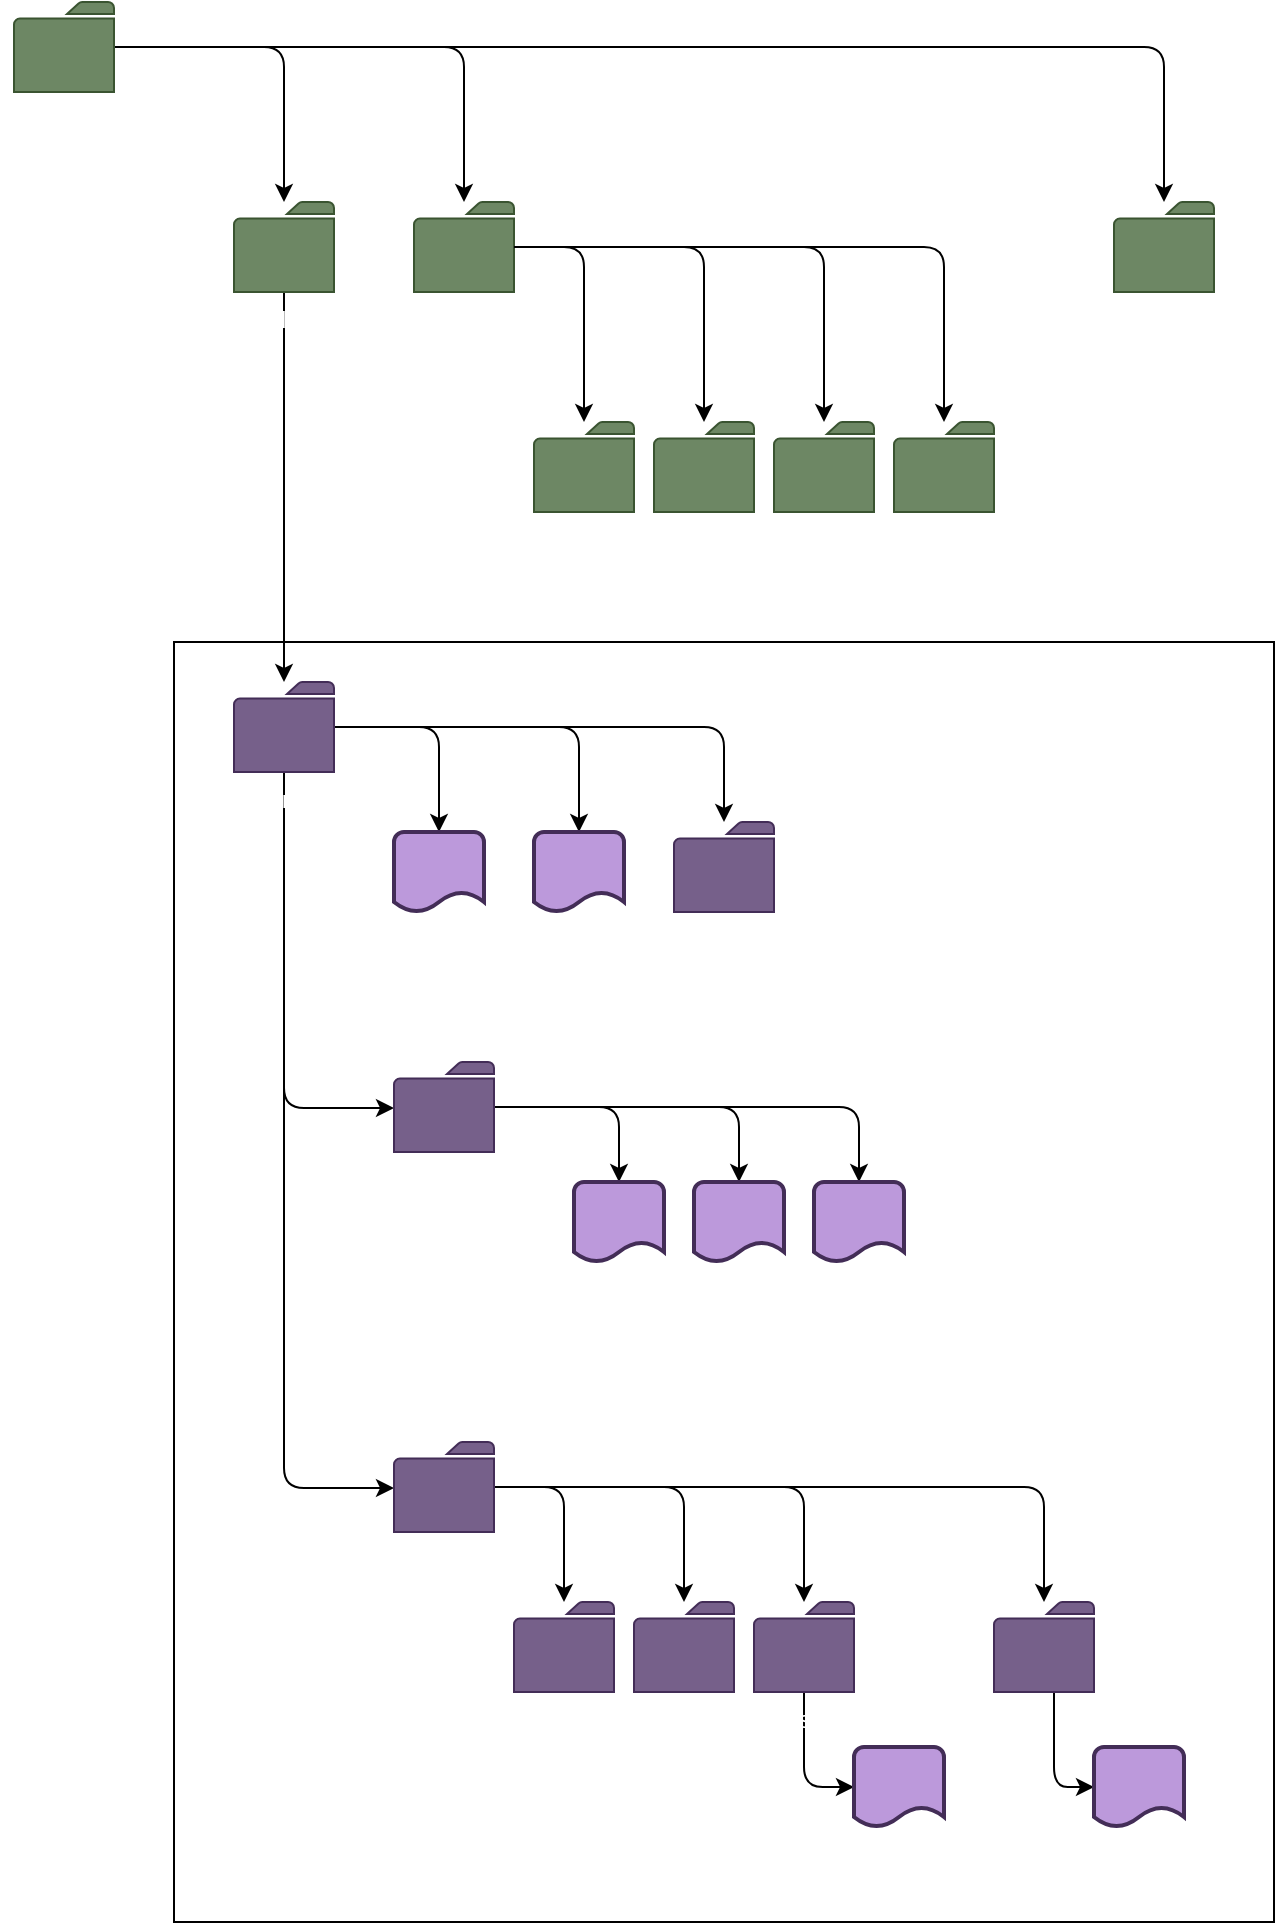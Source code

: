 <mxfile>
    <diagram id="LwUa2wQ3xNjwg4xdV4MP" name="Folders Structure">
        <mxGraphModel dx="1042" dy="790" grid="1" gridSize="10" guides="1" tooltips="1" connect="1" arrows="1" fold="1" page="1" pageScale="1" pageWidth="827" pageHeight="1169" math="0" shadow="0">
            <root>
                <mxCell id="0"/>
                <mxCell id="1" parent="0"/>
                <mxCell id="23" value="" style="rounded=0;whiteSpace=wrap;html=1;" parent="1" vertex="1">
                    <mxGeometry x="120" y="360" width="550" height="640" as="geometry"/>
                </mxCell>
                <mxCell id="8" value="" style="edgeStyle=orthogonalEdgeStyle;html=1;" parent="1" source="2" target="7" edge="1">
                    <mxGeometry relative="1" as="geometry"/>
                </mxCell>
                <mxCell id="10" value="" style="edgeStyle=orthogonalEdgeStyle;html=1;" parent="1" source="2" target="9" edge="1">
                    <mxGeometry relative="1" as="geometry"/>
                </mxCell>
                <mxCell id="12" value="" style="edgeStyle=orthogonalEdgeStyle;html=1;" parent="1" source="2" target="11" edge="1">
                    <mxGeometry relative="1" as="geometry"/>
                </mxCell>
                <mxCell id="2" value="SystemTree" style="sketch=0;pointerEvents=1;shadow=0;dashed=0;html=1;strokeColor=#3A5431;fillColor=#6d8764;labelPosition=center;verticalLabelPosition=bottom;verticalAlign=top;outlineConnect=0;align=center;shape=mxgraph.office.concepts.folder;fontColor=#ffffff;" parent="1" vertex="1">
                    <mxGeometry x="40" y="40" width="50" height="45" as="geometry"/>
                </mxCell>
                <mxCell id="7" value="Docs" style="sketch=0;pointerEvents=1;shadow=0;dashed=0;html=1;strokeColor=#3A5431;fillColor=#6d8764;labelPosition=center;verticalLabelPosition=bottom;verticalAlign=top;outlineConnect=0;align=center;shape=mxgraph.office.concepts.folder;fontColor=#ffffff;" parent="1" vertex="1">
                    <mxGeometry x="590" y="140" width="50" height="45" as="geometry"/>
                </mxCell>
                <mxCell id="14" value="" style="edgeStyle=orthogonalEdgeStyle;html=1;" parent="1" source="9" target="13" edge="1">
                    <mxGeometry relative="1" as="geometry"/>
                </mxCell>
                <mxCell id="20" value="" style="edgeStyle=orthogonalEdgeStyle;html=1;" parent="1" source="9" target="19" edge="1">
                    <mxGeometry relative="1" as="geometry"/>
                </mxCell>
                <mxCell id="55" style="edgeStyle=orthogonalEdgeStyle;html=1;" parent="1" source="9" target="54" edge="1">
                    <mxGeometry relative="1" as="geometry"/>
                </mxCell>
                <mxCell id="9" value="Libs" style="sketch=0;pointerEvents=1;shadow=0;dashed=0;html=1;strokeColor=#3A5431;fillColor=#6d8764;labelPosition=center;verticalLabelPosition=bottom;verticalAlign=top;outlineConnect=0;align=center;shape=mxgraph.office.concepts.folder;fontColor=#ffffff;" parent="1" vertex="1">
                    <mxGeometry x="240" y="140" width="50" height="45" as="geometry"/>
                </mxCell>
                <mxCell id="22" value="" style="edgeStyle=orthogonalEdgeStyle;html=1;" parent="1" source="9" target="21" edge="1">
                    <mxGeometry relative="1" as="geometry"/>
                </mxCell>
                <mxCell id="27" value="" style="edgeStyle=orthogonalEdgeStyle;html=1;" parent="1" source="11" target="26" edge="1">
                    <mxGeometry relative="1" as="geometry"/>
                </mxCell>
                <mxCell id="11" value="Modules" style="sketch=0;pointerEvents=1;shadow=0;dashed=0;html=1;strokeColor=#3A5431;fillColor=#6d8764;labelPosition=center;verticalLabelPosition=bottom;verticalAlign=top;outlineConnect=0;align=center;shape=mxgraph.office.concepts.folder;fontColor=#ffffff;" parent="1" vertex="1">
                    <mxGeometry x="150" y="140" width="50" height="45" as="geometry"/>
                </mxCell>
                <mxCell id="13" value="JavaScript" style="sketch=0;pointerEvents=1;shadow=0;dashed=0;html=1;strokeColor=#3A5431;fillColor=#6d8764;labelPosition=center;verticalLabelPosition=bottom;verticalAlign=top;outlineConnect=0;align=center;shape=mxgraph.office.concepts.folder;fontColor=#ffffff;" parent="1" vertex="1">
                    <mxGeometry x="300" y="250" width="50" height="45" as="geometry"/>
                </mxCell>
                <mxCell id="19" value="CSS" style="sketch=0;pointerEvents=1;shadow=0;dashed=0;html=1;strokeColor=#3A5431;fillColor=#6d8764;labelPosition=center;verticalLabelPosition=bottom;verticalAlign=top;outlineConnect=0;align=center;shape=mxgraph.office.concepts.folder;fontColor=#ffffff;" parent="1" vertex="1">
                    <mxGeometry x="360" y="250" width="50" height="45" as="geometry"/>
                </mxCell>
                <mxCell id="21" value="HTML" style="sketch=0;pointerEvents=1;shadow=0;dashed=0;html=1;strokeColor=#3A5431;fillColor=#6d8764;labelPosition=center;verticalLabelPosition=bottom;verticalAlign=top;outlineConnect=0;align=center;shape=mxgraph.office.concepts.folder;fontColor=#ffffff;" parent="1" vertex="1">
                    <mxGeometry x="420" y="250" width="50" height="45" as="geometry"/>
                </mxCell>
                <mxCell id="29" value="" style="edgeStyle=orthogonalEdgeStyle;html=1;" parent="1" source="26" target="28" edge="1">
                    <mxGeometry relative="1" as="geometry">
                        <Array as="points">
                            <mxPoint x="175" y="783"/>
                        </Array>
                    </mxGeometry>
                </mxCell>
                <mxCell id="33" value="" style="edgeStyle=orthogonalEdgeStyle;html=1;" parent="1" source="26" target="32" edge="1">
                    <mxGeometry relative="1" as="geometry">
                        <Array as="points">
                            <mxPoint x="175" y="593"/>
                        </Array>
                    </mxGeometry>
                </mxCell>
                <mxCell id="37" style="edgeStyle=orthogonalEdgeStyle;html=1;entryX=0.5;entryY=0;entryDx=0;entryDy=0;entryPerimeter=0;" parent="1" source="26" target="36" edge="1">
                    <mxGeometry relative="1" as="geometry"/>
                </mxCell>
                <mxCell id="53" style="edgeStyle=orthogonalEdgeStyle;html=1;" parent="1" source="26" target="52" edge="1">
                    <mxGeometry relative="1" as="geometry"/>
                </mxCell>
                <mxCell id="57" style="edgeStyle=orthogonalEdgeStyle;html=1;entryX=0.5;entryY=0;entryDx=0;entryDy=0;entryPerimeter=0;" parent="1" source="26" target="56" edge="1">
                    <mxGeometry relative="1" as="geometry"/>
                </mxCell>
                <mxCell id="26" value="{nome}" style="sketch=0;pointerEvents=1;shadow=0;dashed=0;html=1;strokeColor=#432D57;fillColor=#76608a;labelPosition=center;verticalLabelPosition=bottom;verticalAlign=top;outlineConnect=0;align=center;shape=mxgraph.office.concepts.folder;fontColor=#ffffff;" parent="1" vertex="1">
                    <mxGeometry x="150" y="380" width="50" height="45" as="geometry"/>
                </mxCell>
                <mxCell id="39" value="" style="edgeStyle=orthogonalEdgeStyle;html=1;" parent="1" source="28" target="38" edge="1">
                    <mxGeometry relative="1" as="geometry"/>
                </mxCell>
                <mxCell id="41" value="" style="edgeStyle=orthogonalEdgeStyle;html=1;" parent="1" source="28" target="40" edge="1">
                    <mxGeometry relative="1" as="geometry"/>
                </mxCell>
                <mxCell id="43" value="" style="edgeStyle=orthogonalEdgeStyle;html=1;" parent="1" source="28" target="42" edge="1">
                    <mxGeometry relative="1" as="geometry"/>
                </mxCell>
                <mxCell id="45" value="" style="edgeStyle=orthogonalEdgeStyle;html=1;" parent="1" source="28" target="44" edge="1">
                    <mxGeometry relative="1" as="geometry"/>
                </mxCell>
                <mxCell id="28" value="Code" style="sketch=0;pointerEvents=1;shadow=0;dashed=0;html=1;strokeColor=#432D57;fillColor=#76608a;labelPosition=center;verticalLabelPosition=bottom;verticalAlign=top;outlineConnect=0;align=center;shape=mxgraph.office.concepts.folder;fontColor=#ffffff;" parent="1" vertex="1">
                    <mxGeometry x="230" y="760" width="50" height="45" as="geometry"/>
                </mxCell>
                <mxCell id="47" style="edgeStyle=orthogonalEdgeStyle;html=1;" parent="1" source="32" target="46" edge="1">
                    <mxGeometry relative="1" as="geometry"/>
                </mxCell>
                <mxCell id="51" style="edgeStyle=orthogonalEdgeStyle;html=1;entryX=0.5;entryY=0;entryDx=0;entryDy=0;entryPerimeter=0;" parent="1" source="32" target="48" edge="1">
                    <mxGeometry relative="1" as="geometry"/>
                </mxCell>
                <mxCell id="59" style="edgeStyle=orthogonalEdgeStyle;html=1;" parent="1" source="32" target="58" edge="1">
                    <mxGeometry relative="1" as="geometry"/>
                </mxCell>
                <mxCell id="32" value="Docs" style="sketch=0;pointerEvents=1;shadow=0;dashed=0;html=1;strokeColor=#432D57;fillColor=#76608a;labelPosition=center;verticalLabelPosition=bottom;verticalAlign=top;outlineConnect=0;align=center;shape=mxgraph.office.concepts.folder;fontColor=#ffffff;" parent="1" vertex="1">
                    <mxGeometry x="230" y="570" width="50" height="45" as="geometry"/>
                </mxCell>
                <mxCell id="36" value="&lt;br&gt;&lt;br&gt;&lt;br&gt;&lt;br&gt;&lt;br&gt;&lt;br&gt;{nome}.html" style="strokeWidth=2;html=1;shape=mxgraph.flowchart.document2;whiteSpace=wrap;size=0.25;fillColor=#BC99DB;strokeColor=#432D57;fontColor=#ffffff;" parent="1" vertex="1">
                    <mxGeometry x="300" y="455" width="45" height="40" as="geometry"/>
                </mxCell>
                <mxCell id="61" style="edgeStyle=orthogonalEdgeStyle;html=1;entryX=0;entryY=0.5;entryDx=0;entryDy=0;entryPerimeter=0;" parent="1" source="38" target="60" edge="1">
                    <mxGeometry relative="1" as="geometry">
                        <Array as="points">
                            <mxPoint x="560" y="933"/>
                        </Array>
                    </mxGeometry>
                </mxCell>
                <mxCell id="38" value="js" style="sketch=0;pointerEvents=1;shadow=0;dashed=0;html=1;strokeColor=#432D57;fillColor=#76608a;labelPosition=center;verticalLabelPosition=bottom;verticalAlign=top;outlineConnect=0;align=center;shape=mxgraph.office.concepts.folder;fontColor=#ffffff;" parent="1" vertex="1">
                    <mxGeometry x="530" y="840" width="50" height="45" as="geometry"/>
                </mxCell>
                <mxCell id="40" value="Backup" style="sketch=0;pointerEvents=1;shadow=0;dashed=0;html=1;strokeColor=#432D57;fillColor=#76608a;labelPosition=center;verticalLabelPosition=bottom;verticalAlign=top;outlineConnect=0;align=center;shape=mxgraph.office.concepts.folder;fontColor=#ffffff;" parent="1" vertex="1">
                    <mxGeometry x="290" y="840" width="50" height="45" as="geometry"/>
                </mxCell>
                <mxCell id="63" style="edgeStyle=orthogonalEdgeStyle;html=1;entryX=0;entryY=0.5;entryDx=0;entryDy=0;entryPerimeter=0;" parent="1" source="42" target="62" edge="1">
                    <mxGeometry relative="1" as="geometry">
                        <Array as="points">
                            <mxPoint x="435" y="933"/>
                        </Array>
                    </mxGeometry>
                </mxCell>
                <mxCell id="42" value="css" style="sketch=0;pointerEvents=1;shadow=0;dashed=0;html=1;strokeColor=#432D57;fillColor=#76608a;labelPosition=center;verticalLabelPosition=bottom;verticalAlign=top;outlineConnect=0;align=center;shape=mxgraph.office.concepts.folder;fontColor=#ffffff;" parent="1" vertex="1">
                    <mxGeometry x="410" y="840" width="50" height="45" as="geometry"/>
                </mxCell>
                <mxCell id="44" value="html" style="sketch=0;pointerEvents=1;shadow=0;dashed=0;html=1;strokeColor=#432D57;fillColor=#76608a;labelPosition=center;verticalLabelPosition=bottom;verticalAlign=top;outlineConnect=0;align=center;shape=mxgraph.office.concepts.folder;fontColor=#ffffff;" parent="1" vertex="1">
                    <mxGeometry x="350" y="840" width="50" height="45" as="geometry"/>
                </mxCell>
                <mxCell id="46" value="&lt;br&gt;&lt;br&gt;&lt;br&gt;&lt;br&gt;&lt;br&gt;&lt;br&gt;{nome} MVP.gdoc" style="strokeWidth=2;html=1;shape=mxgraph.flowchart.document2;whiteSpace=wrap;size=0.25;fillColor=#BC99DB;strokeColor=#432D57;fontColor=#ffffff;" parent="1" vertex="1">
                    <mxGeometry x="320" y="630" width="45" height="40" as="geometry"/>
                </mxCell>
                <mxCell id="48" value="&lt;br&gt;&lt;br&gt;&lt;br&gt;&lt;br&gt;&lt;br&gt;&lt;br&gt;{nome} Process&lt;br&gt;.gdoc" style="strokeWidth=2;html=1;shape=mxgraph.flowchart.document2;whiteSpace=wrap;size=0.25;fillColor=#BC99DB;strokeColor=#432D57;fontColor=#ffffff;" parent="1" vertex="1">
                    <mxGeometry x="380" y="630" width="45" height="40" as="geometry"/>
                </mxCell>
                <mxCell id="52" value="Images" style="sketch=0;pointerEvents=1;shadow=0;dashed=0;html=1;strokeColor=#432D57;fillColor=#76608a;labelPosition=center;verticalLabelPosition=bottom;verticalAlign=top;outlineConnect=0;align=center;shape=mxgraph.office.concepts.folder;fontColor=#ffffff;" parent="1" vertex="1">
                    <mxGeometry x="370" y="450" width="50" height="45" as="geometry"/>
                </mxCell>
                <mxCell id="54" value="Icons" style="sketch=0;pointerEvents=1;shadow=0;dashed=0;html=1;strokeColor=#3A5431;fillColor=#6d8764;labelPosition=center;verticalLabelPosition=bottom;verticalAlign=top;outlineConnect=0;align=center;shape=mxgraph.office.concepts.folder;fontColor=#ffffff;" parent="1" vertex="1">
                    <mxGeometry x="480" y="250" width="50" height="45" as="geometry"/>
                </mxCell>
                <mxCell id="56" value="&lt;br&gt;&lt;br&gt;&lt;br&gt;&lt;br&gt;&lt;br&gt;&lt;br&gt;Icon.ico" style="strokeWidth=2;html=1;shape=mxgraph.flowchart.document2;whiteSpace=wrap;size=0.25;fillColor=#BC99DB;strokeColor=#432D57;fontColor=#ffffff;" parent="1" vertex="1">
                    <mxGeometry x="230" y="455" width="45" height="40" as="geometry"/>
                </mxCell>
                <mxCell id="58" value="&lt;br&gt;&lt;br&gt;&lt;br&gt;&lt;br&gt;&lt;br&gt;&lt;br&gt;{nome} About&lt;br&gt;.gdoc" style="strokeWidth=2;html=1;shape=mxgraph.flowchart.document2;whiteSpace=wrap;size=0.25;fillColor=#BC99DB;strokeColor=#432D57;fontColor=#ffffff;" parent="1" vertex="1">
                    <mxGeometry x="440" y="630" width="45" height="40" as="geometry"/>
                </mxCell>
                <mxCell id="60" value="&lt;br&gt;&lt;br&gt;&lt;br&gt;&lt;br&gt;&lt;br&gt;&lt;br&gt;Main.js" style="strokeWidth=2;html=1;shape=mxgraph.flowchart.document2;whiteSpace=wrap;size=0.25;fillColor=#BC99DB;strokeColor=#432D57;fontColor=#ffffff;" parent="1" vertex="1">
                    <mxGeometry x="580" y="912.5" width="45" height="40" as="geometry"/>
                </mxCell>
                <mxCell id="62" value="&lt;br&gt;&lt;br&gt;&lt;br&gt;&lt;br&gt;&lt;br&gt;&lt;br&gt;stylesheet.css" style="strokeWidth=2;html=1;shape=mxgraph.flowchart.document2;whiteSpace=wrap;size=0.25;fillColor=#BC99DB;strokeColor=#432D57;fontColor=#ffffff;" parent="1" vertex="1">
                    <mxGeometry x="460" y="912.5" width="45" height="40" as="geometry"/>
                </mxCell>
            </root>
        </mxGraphModel>
    </diagram>
</mxfile>